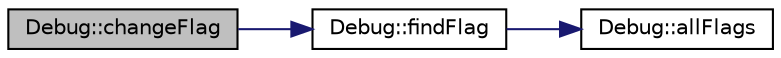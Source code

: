 digraph G
{
  edge [fontname="Helvetica",fontsize="10",labelfontname="Helvetica",labelfontsize="10"];
  node [fontname="Helvetica",fontsize="10",shape=record];
  rankdir=LR;
  Node1 [label="Debug::changeFlag",height=0.2,width=0.4,color="black", fillcolor="grey75", style="filled" fontcolor="black"];
  Node1 -> Node2 [color="midnightblue",fontsize="10",style="solid",fontname="Helvetica"];
  Node2 [label="Debug::findFlag",height=0.2,width=0.4,color="black", fillcolor="white", style="filled",URL="$namespaceDebug.html#a09cf38987e4932dd5e0bc71954f2b637"];
  Node2 -> Node3 [color="midnightblue",fontsize="10",style="solid",fontname="Helvetica"];
  Node3 [label="Debug::allFlags",height=0.2,width=0.4,color="black", fillcolor="white", style="filled",URL="$namespaceDebug.html#a2e5d5eb12f0767ef733518a07a287e43"];
}
